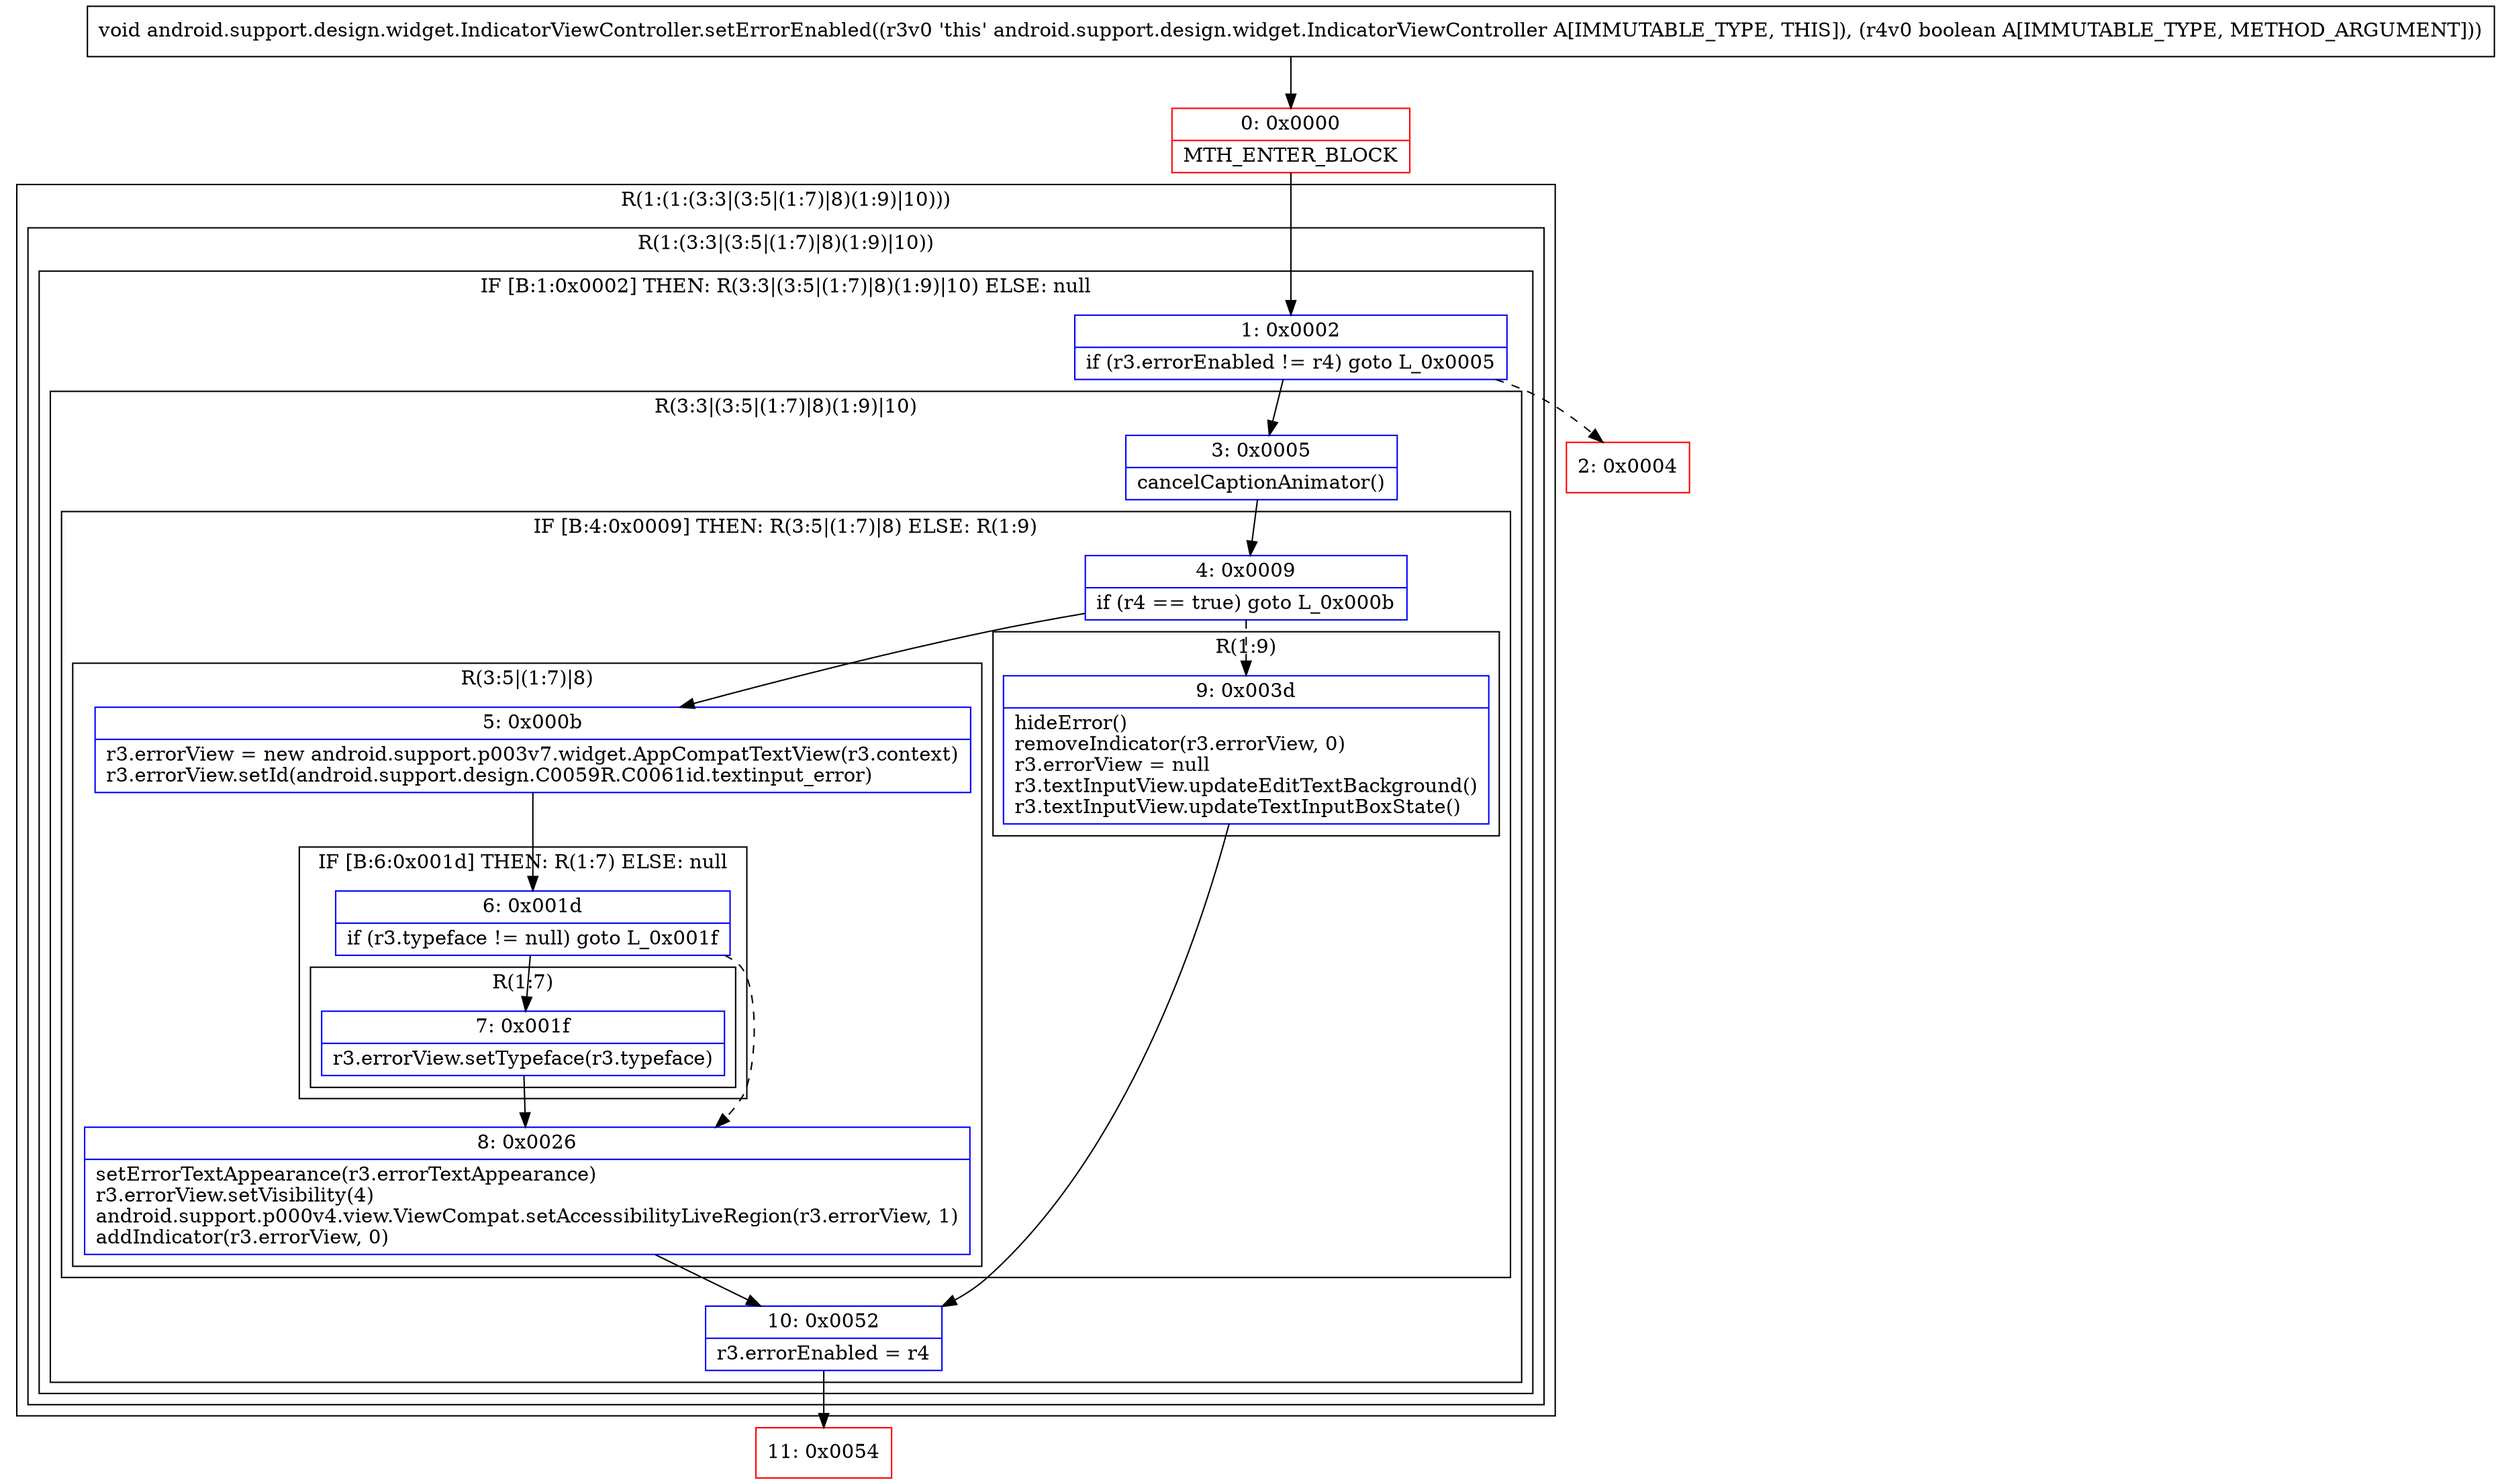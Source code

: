 digraph "CFG forandroid.support.design.widget.IndicatorViewController.setErrorEnabled(Z)V" {
subgraph cluster_Region_731143174 {
label = "R(1:(1:(3:3|(3:5|(1:7)|8)(1:9)|10)))";
node [shape=record,color=blue];
subgraph cluster_Region_71311923 {
label = "R(1:(3:3|(3:5|(1:7)|8)(1:9)|10))";
node [shape=record,color=blue];
subgraph cluster_IfRegion_1933477433 {
label = "IF [B:1:0x0002] THEN: R(3:3|(3:5|(1:7)|8)(1:9)|10) ELSE: null";
node [shape=record,color=blue];
Node_1 [shape=record,label="{1\:\ 0x0002|if (r3.errorEnabled != r4) goto L_0x0005\l}"];
subgraph cluster_Region_2051092194 {
label = "R(3:3|(3:5|(1:7)|8)(1:9)|10)";
node [shape=record,color=blue];
Node_3 [shape=record,label="{3\:\ 0x0005|cancelCaptionAnimator()\l}"];
subgraph cluster_IfRegion_1941715392 {
label = "IF [B:4:0x0009] THEN: R(3:5|(1:7)|8) ELSE: R(1:9)";
node [shape=record,color=blue];
Node_4 [shape=record,label="{4\:\ 0x0009|if (r4 == true) goto L_0x000b\l}"];
subgraph cluster_Region_1986579518 {
label = "R(3:5|(1:7)|8)";
node [shape=record,color=blue];
Node_5 [shape=record,label="{5\:\ 0x000b|r3.errorView = new android.support.p003v7.widget.AppCompatTextView(r3.context)\lr3.errorView.setId(android.support.design.C0059R.C0061id.textinput_error)\l}"];
subgraph cluster_IfRegion_1902150532 {
label = "IF [B:6:0x001d] THEN: R(1:7) ELSE: null";
node [shape=record,color=blue];
Node_6 [shape=record,label="{6\:\ 0x001d|if (r3.typeface != null) goto L_0x001f\l}"];
subgraph cluster_Region_36013428 {
label = "R(1:7)";
node [shape=record,color=blue];
Node_7 [shape=record,label="{7\:\ 0x001f|r3.errorView.setTypeface(r3.typeface)\l}"];
}
}
Node_8 [shape=record,label="{8\:\ 0x0026|setErrorTextAppearance(r3.errorTextAppearance)\lr3.errorView.setVisibility(4)\landroid.support.p000v4.view.ViewCompat.setAccessibilityLiveRegion(r3.errorView, 1)\laddIndicator(r3.errorView, 0)\l}"];
}
subgraph cluster_Region_273010377 {
label = "R(1:9)";
node [shape=record,color=blue];
Node_9 [shape=record,label="{9\:\ 0x003d|hideError()\lremoveIndicator(r3.errorView, 0)\lr3.errorView = null\lr3.textInputView.updateEditTextBackground()\lr3.textInputView.updateTextInputBoxState()\l}"];
}
}
Node_10 [shape=record,label="{10\:\ 0x0052|r3.errorEnabled = r4\l}"];
}
}
}
}
Node_0 [shape=record,color=red,label="{0\:\ 0x0000|MTH_ENTER_BLOCK\l}"];
Node_2 [shape=record,color=red,label="{2\:\ 0x0004}"];
Node_11 [shape=record,color=red,label="{11\:\ 0x0054}"];
MethodNode[shape=record,label="{void android.support.design.widget.IndicatorViewController.setErrorEnabled((r3v0 'this' android.support.design.widget.IndicatorViewController A[IMMUTABLE_TYPE, THIS]), (r4v0 boolean A[IMMUTABLE_TYPE, METHOD_ARGUMENT])) }"];
MethodNode -> Node_0;
Node_1 -> Node_2[style=dashed];
Node_1 -> Node_3;
Node_3 -> Node_4;
Node_4 -> Node_5;
Node_4 -> Node_9[style=dashed];
Node_5 -> Node_6;
Node_6 -> Node_7;
Node_6 -> Node_8[style=dashed];
Node_7 -> Node_8;
Node_8 -> Node_10;
Node_9 -> Node_10;
Node_10 -> Node_11;
Node_0 -> Node_1;
}

